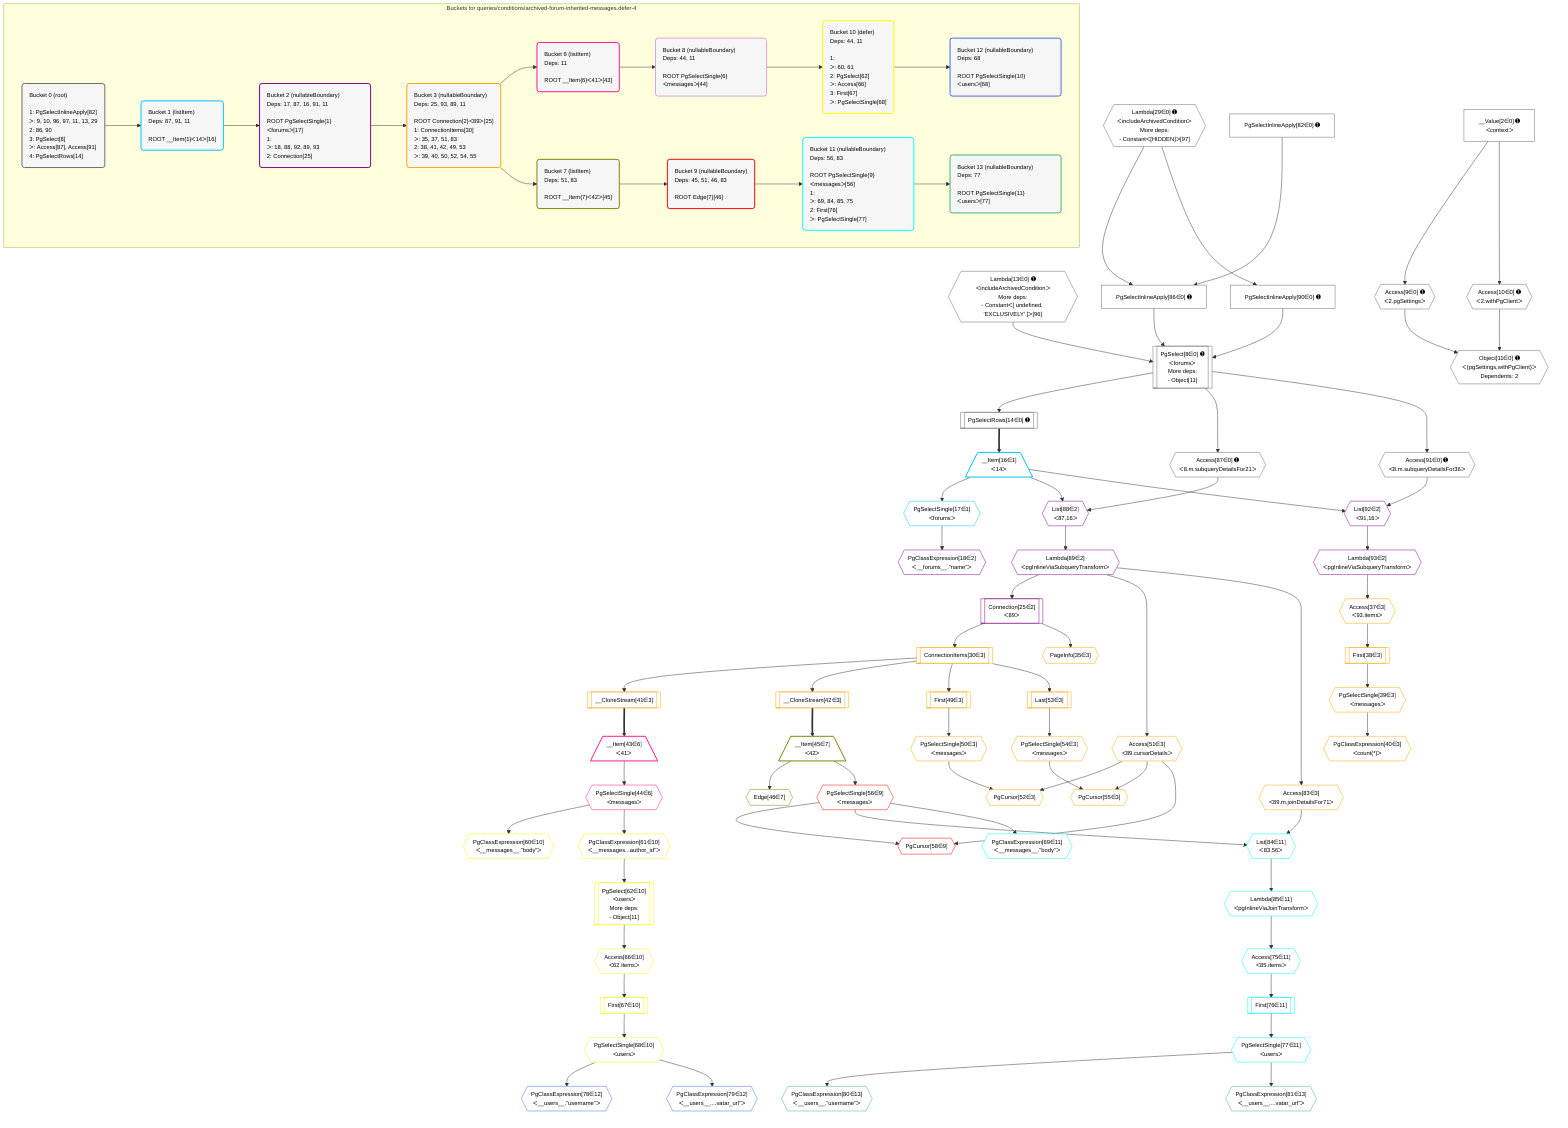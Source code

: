 %%{init: {'themeVariables': { 'fontSize': '12px'}}}%%
graph TD
    classDef path fill:#eee,stroke:#000,color:#000
    classDef plan fill:#fff,stroke-width:1px,color:#000
    classDef itemplan fill:#fff,stroke-width:2px,color:#000
    classDef unbatchedplan fill:#dff,stroke-width:1px,color:#000
    classDef sideeffectplan fill:#fcc,stroke-width:2px,color:#000
    classDef bucket fill:#f6f6f6,color:#000,stroke-width:2px,text-align:left

    subgraph "Buckets for queries/conditions/archived-forum-inherited-messages.defer-4"
    Bucket0("Bucket 0 (root)<br /><br />1: PgSelectInlineApply[82]<br />ᐳ: 9, 10, 96, 97, 11, 13, 29<br />2: 86, 90<br />3: PgSelect[8]<br />ᐳ: Access[87], Access[91]<br />4: PgSelectRows[14]"):::bucket
    Bucket1("Bucket 1 (listItem)<br />Deps: 87, 91, 11<br /><br />ROOT __Item{1}ᐸ14ᐳ[16]"):::bucket
    Bucket2("Bucket 2 (nullableBoundary)<br />Deps: 17, 87, 16, 91, 11<br /><br />ROOT PgSelectSingle{1}ᐸforumsᐳ[17]<br />1: <br />ᐳ: 18, 88, 92, 89, 93<br />2: Connection[25]"):::bucket
    Bucket3("Bucket 3 (nullableBoundary)<br />Deps: 25, 93, 89, 11<br /><br />ROOT Connection{2}ᐸ89ᐳ[25]<br />1: ConnectionItems[30]<br />ᐳ: 35, 37, 51, 83<br />2: 38, 41, 42, 49, 53<br />ᐳ: 39, 40, 50, 52, 54, 55"):::bucket
    Bucket6("Bucket 6 (listItem)<br />Deps: 11<br /><br />ROOT __Item{6}ᐸ41ᐳ[43]"):::bucket
    Bucket7("Bucket 7 (listItem)<br />Deps: 51, 83<br /><br />ROOT __Item{7}ᐸ42ᐳ[45]"):::bucket
    Bucket8("Bucket 8 (nullableBoundary)<br />Deps: 44, 11<br /><br />ROOT PgSelectSingle{6}ᐸmessagesᐳ[44]"):::bucket
    Bucket9("Bucket 9 (nullableBoundary)<br />Deps: 45, 51, 46, 83<br /><br />ROOT Edge{7}[46]"):::bucket
    Bucket10("Bucket 10 (defer)<br />Deps: 44, 11<br /><br />1: <br />ᐳ: 60, 61<br />2: PgSelect[62]<br />ᐳ: Access[66]<br />3: First[67]<br />ᐳ: PgSelectSingle[68]"):::bucket
    Bucket11("Bucket 11 (nullableBoundary)<br />Deps: 56, 83<br /><br />ROOT PgSelectSingle{9}ᐸmessagesᐳ[56]<br />1: <br />ᐳ: 69, 84, 85, 75<br />2: First[76]<br />ᐳ: PgSelectSingle[77]"):::bucket
    Bucket12("Bucket 12 (nullableBoundary)<br />Deps: 68<br /><br />ROOT PgSelectSingle{10}ᐸusersᐳ[68]"):::bucket
    Bucket13("Bucket 13 (nullableBoundary)<br />Deps: 77<br /><br />ROOT PgSelectSingle{11}ᐸusersᐳ[77]"):::bucket
    end
    Bucket0 --> Bucket1
    Bucket1 --> Bucket2
    Bucket2 --> Bucket3
    Bucket3 --> Bucket6 & Bucket7
    Bucket6 --> Bucket8
    Bucket7 --> Bucket9
    Bucket8 --> Bucket10
    Bucket9 --> Bucket11
    Bucket10 --> Bucket12
    Bucket11 --> Bucket13

    %% plan dependencies
    PgSelect8[["PgSelect[8∈0] ➊<br />ᐸforumsᐳ<br />More deps:<br />- Object[11]"]]:::plan
    Lambda13{{"Lambda[13∈0] ➊<br />ᐸincludeArchivedConditionᐳ<br />More deps:<br />- Constantᐸ[ undefined, 'EXCLUSIVELY' ]ᐳ[96]"}}:::plan
    PgSelectInlineApply86["PgSelectInlineApply[86∈0] ➊"]:::plan
    PgSelectInlineApply90["PgSelectInlineApply[90∈0] ➊"]:::plan
    Lambda13 & PgSelectInlineApply86 & PgSelectInlineApply90 --> PgSelect8
    Object11{{"Object[11∈0] ➊<br />ᐸ{pgSettings,withPgClient}ᐳ<br />Dependents: 2"}}:::plan
    Access9{{"Access[9∈0] ➊<br />ᐸ2.pgSettingsᐳ"}}:::plan
    Access10{{"Access[10∈0] ➊<br />ᐸ2.withPgClientᐳ"}}:::plan
    Access9 & Access10 --> Object11
    Lambda29{{"Lambda[29∈0] ➊<br />ᐸincludeArchivedConditionᐳ<br />More deps:<br />- Constantᐸ[HIDDEN]ᐳ[97]"}}:::plan
    PgSelectInlineApply82["PgSelectInlineApply[82∈0] ➊"]:::plan
    Lambda29 & PgSelectInlineApply82 --> PgSelectInlineApply86
    __Value2["__Value[2∈0] ➊<br />ᐸcontextᐳ"]:::plan
    __Value2 --> Access9
    __Value2 --> Access10
    PgSelectRows14[["PgSelectRows[14∈0] ➊"]]:::plan
    PgSelect8 --> PgSelectRows14
    Access87{{"Access[87∈0] ➊<br />ᐸ8.m.subqueryDetailsFor21ᐳ"}}:::plan
    PgSelect8 --> Access87
    Lambda29 --> PgSelectInlineApply90
    Access91{{"Access[91∈0] ➊<br />ᐸ8.m.subqueryDetailsFor36ᐳ"}}:::plan
    PgSelect8 --> Access91
    __Item16[/"__Item[16∈1]<br />ᐸ14ᐳ"\]:::itemplan
    PgSelectRows14 ==> __Item16
    PgSelectSingle17{{"PgSelectSingle[17∈1]<br />ᐸforumsᐳ"}}:::plan
    __Item16 --> PgSelectSingle17
    List88{{"List[88∈2]<br />ᐸ87,16ᐳ"}}:::plan
    Access87 & __Item16 --> List88
    List92{{"List[92∈2]<br />ᐸ91,16ᐳ"}}:::plan
    Access91 & __Item16 --> List92
    PgClassExpression18{{"PgClassExpression[18∈2]<br />ᐸ__forums__.”name”ᐳ"}}:::plan
    PgSelectSingle17 --> PgClassExpression18
    Connection25[["Connection[25∈2]<br />ᐸ89ᐳ"]]:::plan
    Lambda89{{"Lambda[89∈2]<br />ᐸpgInlineViaSubqueryTransformᐳ"}}:::plan
    Lambda89 --> Connection25
    List88 --> Lambda89
    Lambda93{{"Lambda[93∈2]<br />ᐸpgInlineViaSubqueryTransformᐳ"}}:::plan
    List92 --> Lambda93
    PgCursor52{{"PgCursor[52∈3]"}}:::plan
    PgSelectSingle50{{"PgSelectSingle[50∈3]<br />ᐸmessagesᐳ"}}:::plan
    Access51{{"Access[51∈3]<br />ᐸ89.cursorDetailsᐳ"}}:::plan
    PgSelectSingle50 & Access51 --> PgCursor52
    PgCursor55{{"PgCursor[55∈3]"}}:::plan
    PgSelectSingle54{{"PgSelectSingle[54∈3]<br />ᐸmessagesᐳ"}}:::plan
    PgSelectSingle54 & Access51 --> PgCursor55
    ConnectionItems30[["ConnectionItems[30∈3]"]]:::plan
    Connection25 --> ConnectionItems30
    PageInfo35{{"PageInfo[35∈3]"}}:::plan
    Connection25 --> PageInfo35
    Access37{{"Access[37∈3]<br />ᐸ93.itemsᐳ"}}:::plan
    Lambda93 --> Access37
    First38[["First[38∈3]"]]:::plan
    Access37 --> First38
    PgSelectSingle39{{"PgSelectSingle[39∈3]<br />ᐸmessagesᐳ"}}:::plan
    First38 --> PgSelectSingle39
    PgClassExpression40{{"PgClassExpression[40∈3]<br />ᐸcount(*)ᐳ"}}:::plan
    PgSelectSingle39 --> PgClassExpression40
    __CloneStream41[["__CloneStream[41∈3]"]]:::plan
    ConnectionItems30 --> __CloneStream41
    __CloneStream42[["__CloneStream[42∈3]"]]:::plan
    ConnectionItems30 --> __CloneStream42
    First49[["First[49∈3]"]]:::plan
    ConnectionItems30 --> First49
    First49 --> PgSelectSingle50
    Lambda89 --> Access51
    Last53[["Last[53∈3]"]]:::plan
    ConnectionItems30 --> Last53
    Last53 --> PgSelectSingle54
    Access83{{"Access[83∈3]<br />ᐸ89.m.joinDetailsFor71ᐳ"}}:::plan
    Lambda89 --> Access83
    __Item43[/"__Item[43∈6]<br />ᐸ41ᐳ"\]:::itemplan
    __CloneStream41 ==> __Item43
    PgSelectSingle44{{"PgSelectSingle[44∈6]<br />ᐸmessagesᐳ"}}:::plan
    __Item43 --> PgSelectSingle44
    __Item45[/"__Item[45∈7]<br />ᐸ42ᐳ"\]:::itemplan
    __CloneStream42 ==> __Item45
    Edge46{{"Edge[46∈7]"}}:::plan
    __Item45 --> Edge46
    PgCursor58{{"PgCursor[58∈9]"}}:::plan
    PgSelectSingle56{{"PgSelectSingle[56∈9]<br />ᐸmessagesᐳ"}}:::plan
    PgSelectSingle56 & Access51 --> PgCursor58
    __Item45 --> PgSelectSingle56
    PgSelect62[["PgSelect[62∈10]<br />ᐸusersᐳ<br />More deps:<br />- Object[11]"]]:::plan
    PgClassExpression61{{"PgClassExpression[61∈10]<br />ᐸ__messages...author_id”ᐳ"}}:::plan
    PgClassExpression61 --> PgSelect62
    PgClassExpression60{{"PgClassExpression[60∈10]<br />ᐸ__messages__.”body”ᐳ"}}:::plan
    PgSelectSingle44 --> PgClassExpression60
    PgSelectSingle44 --> PgClassExpression61
    Access66{{"Access[66∈10]<br />ᐸ62.itemsᐳ"}}:::plan
    PgSelect62 --> Access66
    First67[["First[67∈10]"]]:::plan
    Access66 --> First67
    PgSelectSingle68{{"PgSelectSingle[68∈10]<br />ᐸusersᐳ"}}:::plan
    First67 --> PgSelectSingle68
    List84{{"List[84∈11]<br />ᐸ83,56ᐳ"}}:::plan
    Access83 & PgSelectSingle56 --> List84
    PgClassExpression69{{"PgClassExpression[69∈11]<br />ᐸ__messages__.”body”ᐳ"}}:::plan
    PgSelectSingle56 --> PgClassExpression69
    Access75{{"Access[75∈11]<br />ᐸ85.itemsᐳ"}}:::plan
    Lambda85{{"Lambda[85∈11]<br />ᐸpgInlineViaJoinTransformᐳ"}}:::plan
    Lambda85 --> Access75
    First76[["First[76∈11]"]]:::plan
    Access75 --> First76
    PgSelectSingle77{{"PgSelectSingle[77∈11]<br />ᐸusersᐳ"}}:::plan
    First76 --> PgSelectSingle77
    List84 --> Lambda85
    PgClassExpression78{{"PgClassExpression[78∈12]<br />ᐸ__users__.”username”ᐳ"}}:::plan
    PgSelectSingle68 --> PgClassExpression78
    PgClassExpression79{{"PgClassExpression[79∈12]<br />ᐸ__users__....vatar_url”ᐳ"}}:::plan
    PgSelectSingle68 --> PgClassExpression79
    PgClassExpression80{{"PgClassExpression[80∈13]<br />ᐸ__users__.”username”ᐳ"}}:::plan
    PgSelectSingle77 --> PgClassExpression80
    PgClassExpression81{{"PgClassExpression[81∈13]<br />ᐸ__users__....vatar_url”ᐳ"}}:::plan
    PgSelectSingle77 --> PgClassExpression81

    %% define steps
    classDef bucket0 stroke:#696969
    class Bucket0,__Value2,PgSelect8,Access9,Access10,Object11,Lambda13,PgSelectRows14,Lambda29,PgSelectInlineApply82,PgSelectInlineApply86,Access87,PgSelectInlineApply90,Access91 bucket0
    classDef bucket1 stroke:#00bfff
    class Bucket1,__Item16,PgSelectSingle17 bucket1
    classDef bucket2 stroke:#7f007f
    class Bucket2,PgClassExpression18,Connection25,List88,Lambda89,List92,Lambda93 bucket2
    classDef bucket3 stroke:#ffa500
    class Bucket3,ConnectionItems30,PageInfo35,Access37,First38,PgSelectSingle39,PgClassExpression40,__CloneStream41,__CloneStream42,First49,PgSelectSingle50,Access51,PgCursor52,Last53,PgSelectSingle54,PgCursor55,Access83 bucket3
    classDef bucket6 stroke:#ff1493
    class Bucket6,__Item43,PgSelectSingle44 bucket6
    classDef bucket7 stroke:#808000
    class Bucket7,__Item45,Edge46 bucket7
    classDef bucket8 stroke:#dda0dd
    class Bucket8 bucket8
    classDef bucket9 stroke:#ff0000
    class Bucket9,PgSelectSingle56,PgCursor58 bucket9
    classDef bucket10 stroke:#ffff00
    class Bucket10,PgClassExpression60,PgClassExpression61,PgSelect62,Access66,First67,PgSelectSingle68 bucket10
    classDef bucket11 stroke:#00ffff
    class Bucket11,PgClassExpression69,Access75,First76,PgSelectSingle77,List84,Lambda85 bucket11
    classDef bucket12 stroke:#4169e1
    class Bucket12,PgClassExpression78,PgClassExpression79 bucket12
    classDef bucket13 stroke:#3cb371
    class Bucket13,PgClassExpression80,PgClassExpression81 bucket13